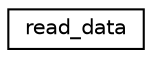 digraph "Graphical Class Hierarchy"
{
 // INTERACTIVE_SVG=YES
 // LATEX_PDF_SIZE
  edge [fontname="Helvetica",fontsize="10",labelfontname="Helvetica",labelfontsize="10"];
  node [fontname="Helvetica",fontsize="10",shape=record];
  rankdir="LR";
  Node0 [label="read_data",height=0.2,width=0.4,color="black", fillcolor="white", style="filled",URL="$interfacefms__io__mod_1_1read__data.html",tooltip="Read data from a file."];
}
